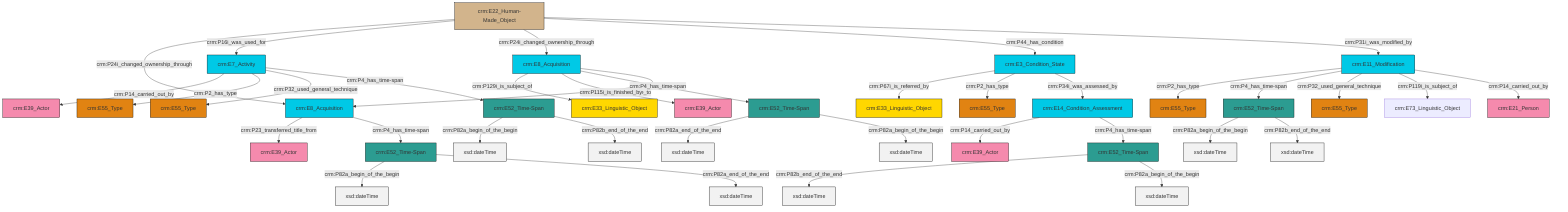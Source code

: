 graph TD
classDef Literal fill:#f2f2f2,stroke:#000000;
classDef CRM_Entity fill:#FFFFFF,stroke:#000000;
classDef Temporal_Entity fill:#00C9E6, stroke:#000000;
classDef Type fill:#E18312, stroke:#000000;
classDef Time-Span fill:#2C9C91, stroke:#000000;
classDef Appellation fill:#FFEB7F, stroke:#000000;
classDef Place fill:#008836, stroke:#000000;
classDef Persistent_Item fill:#B266B2, stroke:#000000;
classDef Conceptual_Object fill:#FFD700, stroke:#000000;
classDef Physical_Thing fill:#D2B48C, stroke:#000000;
classDef Actor fill:#f58aad, stroke:#000000;
classDef PC_Classes fill:#4ce600, stroke:#000000;
classDef Multi fill:#cccccc,stroke:#000000;

2["crm:E52_Time-Span"]:::Time-Span -->|crm:P82b_end_of_the_end| 3[xsd:dateTime]:::Literal
4["crm:E22_Human-Made_Object"]:::Physical_Thing -->|crm:P24i_changed_ownership_through| 5["crm:E8_Acquisition"]:::Temporal_Entity
0["crm:E52_Time-Span"]:::Time-Span -->|crm:P82a_begin_of_the_begin| 10[xsd:dateTime]:::Literal
11["crm:E7_Activity"]:::Temporal_Entity -->|crm:P14_carried_out_by| 13["crm:E39_Actor"]:::Actor
4["crm:E22_Human-Made_Object"]:::Physical_Thing -->|crm:P16i_was_used_for| 11["crm:E7_Activity"]:::Temporal_Entity
14["crm:E11_Modification"]:::Temporal_Entity -->|crm:P2_has_type| 15["crm:E55_Type"]:::Type
16["crm:E8_Acquisition"]:::Temporal_Entity -->|crm:P129i_is_subject_of| 17["crm:E33_Linguistic_Object"]:::Conceptual_Object
14["crm:E11_Modification"]:::Temporal_Entity -->|crm:P4_has_time-span| 18["crm:E52_Time-Span"]:::Time-Span
18["crm:E52_Time-Span"]:::Time-Span -->|crm:P82a_begin_of_the_begin| 19[xsd:dateTime]:::Literal
5["crm:E8_Acquisition"]:::Temporal_Entity -->|crm:P23_transferred_title_from| 20["crm:E39_Actor"]:::Actor
2["crm:E52_Time-Span"]:::Time-Span -->|crm:P82a_begin_of_the_begin| 21[xsd:dateTime]:::Literal
26["crm:E52_Time-Span"]:::Time-Span -->|crm:P82a_end_of_the_end| 27[xsd:dateTime]:::Literal
11["crm:E7_Activity"]:::Temporal_Entity -->|crm:P2_has_type| 28["crm:E55_Type"]:::Type
14["crm:E11_Modification"]:::Temporal_Entity -->|crm:P32_used_general_technique| 30["crm:E55_Type"]:::Type
16["crm:E8_Acquisition"]:::Temporal_Entity -->|crm:P22_transferred_title_to| 32["crm:E39_Actor"]:::Actor
34["crm:E3_Condition_State"]:::Temporal_Entity -->|crm:P67i_is_referred_by| 35["crm:E33_Linguistic_Object"]:::Conceptual_Object
4["crm:E22_Human-Made_Object"]:::Physical_Thing -->|crm:P24i_changed_ownership_through| 16["crm:E8_Acquisition"]:::Temporal_Entity
11["crm:E7_Activity"]:::Temporal_Entity -->|crm:P32_used_general_technique| 36["crm:E55_Type"]:::Type
4["crm:E22_Human-Made_Object"]:::Physical_Thing -->|crm:P44_has_condition| 34["crm:E3_Condition_State"]:::Temporal_Entity
11["crm:E7_Activity"]:::Temporal_Entity -->|crm:P4_has_time-span| 24["crm:E52_Time-Span"]:::Time-Span
26["crm:E52_Time-Span"]:::Time-Span -->|crm:P82a_begin_of_the_begin| 38[xsd:dateTime]:::Literal
4["crm:E22_Human-Made_Object"]:::Physical_Thing -->|crm:P31i_was_modified_by| 14["crm:E11_Modification"]:::Temporal_Entity
5["crm:E8_Acquisition"]:::Temporal_Entity -->|crm:P4_has_time-span| 0["crm:E52_Time-Span"]:::Time-Span
8["crm:E14_Condition_Assessment"]:::Temporal_Entity -->|crm:P14_carried_out_by| 39["crm:E39_Actor"]:::Actor
0["crm:E52_Time-Span"]:::Time-Span -->|crm:P82a_end_of_the_end| 43[xsd:dateTime]:::Literal
16["crm:E8_Acquisition"]:::Temporal_Entity -->|crm:P4_has_time-span| 26["crm:E52_Time-Span"]:::Time-Span
24["crm:E52_Time-Span"]:::Time-Span -->|crm:P82a_begin_of_the_begin| 46[xsd:dateTime]:::Literal
34["crm:E3_Condition_State"]:::Temporal_Entity -->|crm:P2_has_type| 44["crm:E55_Type"]:::Type
18["crm:E52_Time-Span"]:::Time-Span -->|crm:P82b_end_of_the_end| 47[xsd:dateTime]:::Literal
34["crm:E3_Condition_State"]:::Temporal_Entity -->|crm:P34i_was_assessed_by| 8["crm:E14_Condition_Assessment"]:::Temporal_Entity
14["crm:E11_Modification"]:::Temporal_Entity -->|crm:P119i_is_subject_of| 48["crm:E73_Linguistic_Object"]:::Default
14["crm:E11_Modification"]:::Temporal_Entity -->|crm:P14_carried_out_by| 6["crm:E21_Person"]:::Actor
8["crm:E14_Condition_Assessment"]:::Temporal_Entity -->|crm:P4_has_time-span| 2["crm:E52_Time-Span"]:::Time-Span
16["crm:E8_Acquisition"]:::Temporal_Entity -->|crm:P115i_is_finished_by| 5["crm:E8_Acquisition"]:::Temporal_Entity
24["crm:E52_Time-Span"]:::Time-Span -->|crm:P82b_end_of_the_end| 59[xsd:dateTime]:::Literal